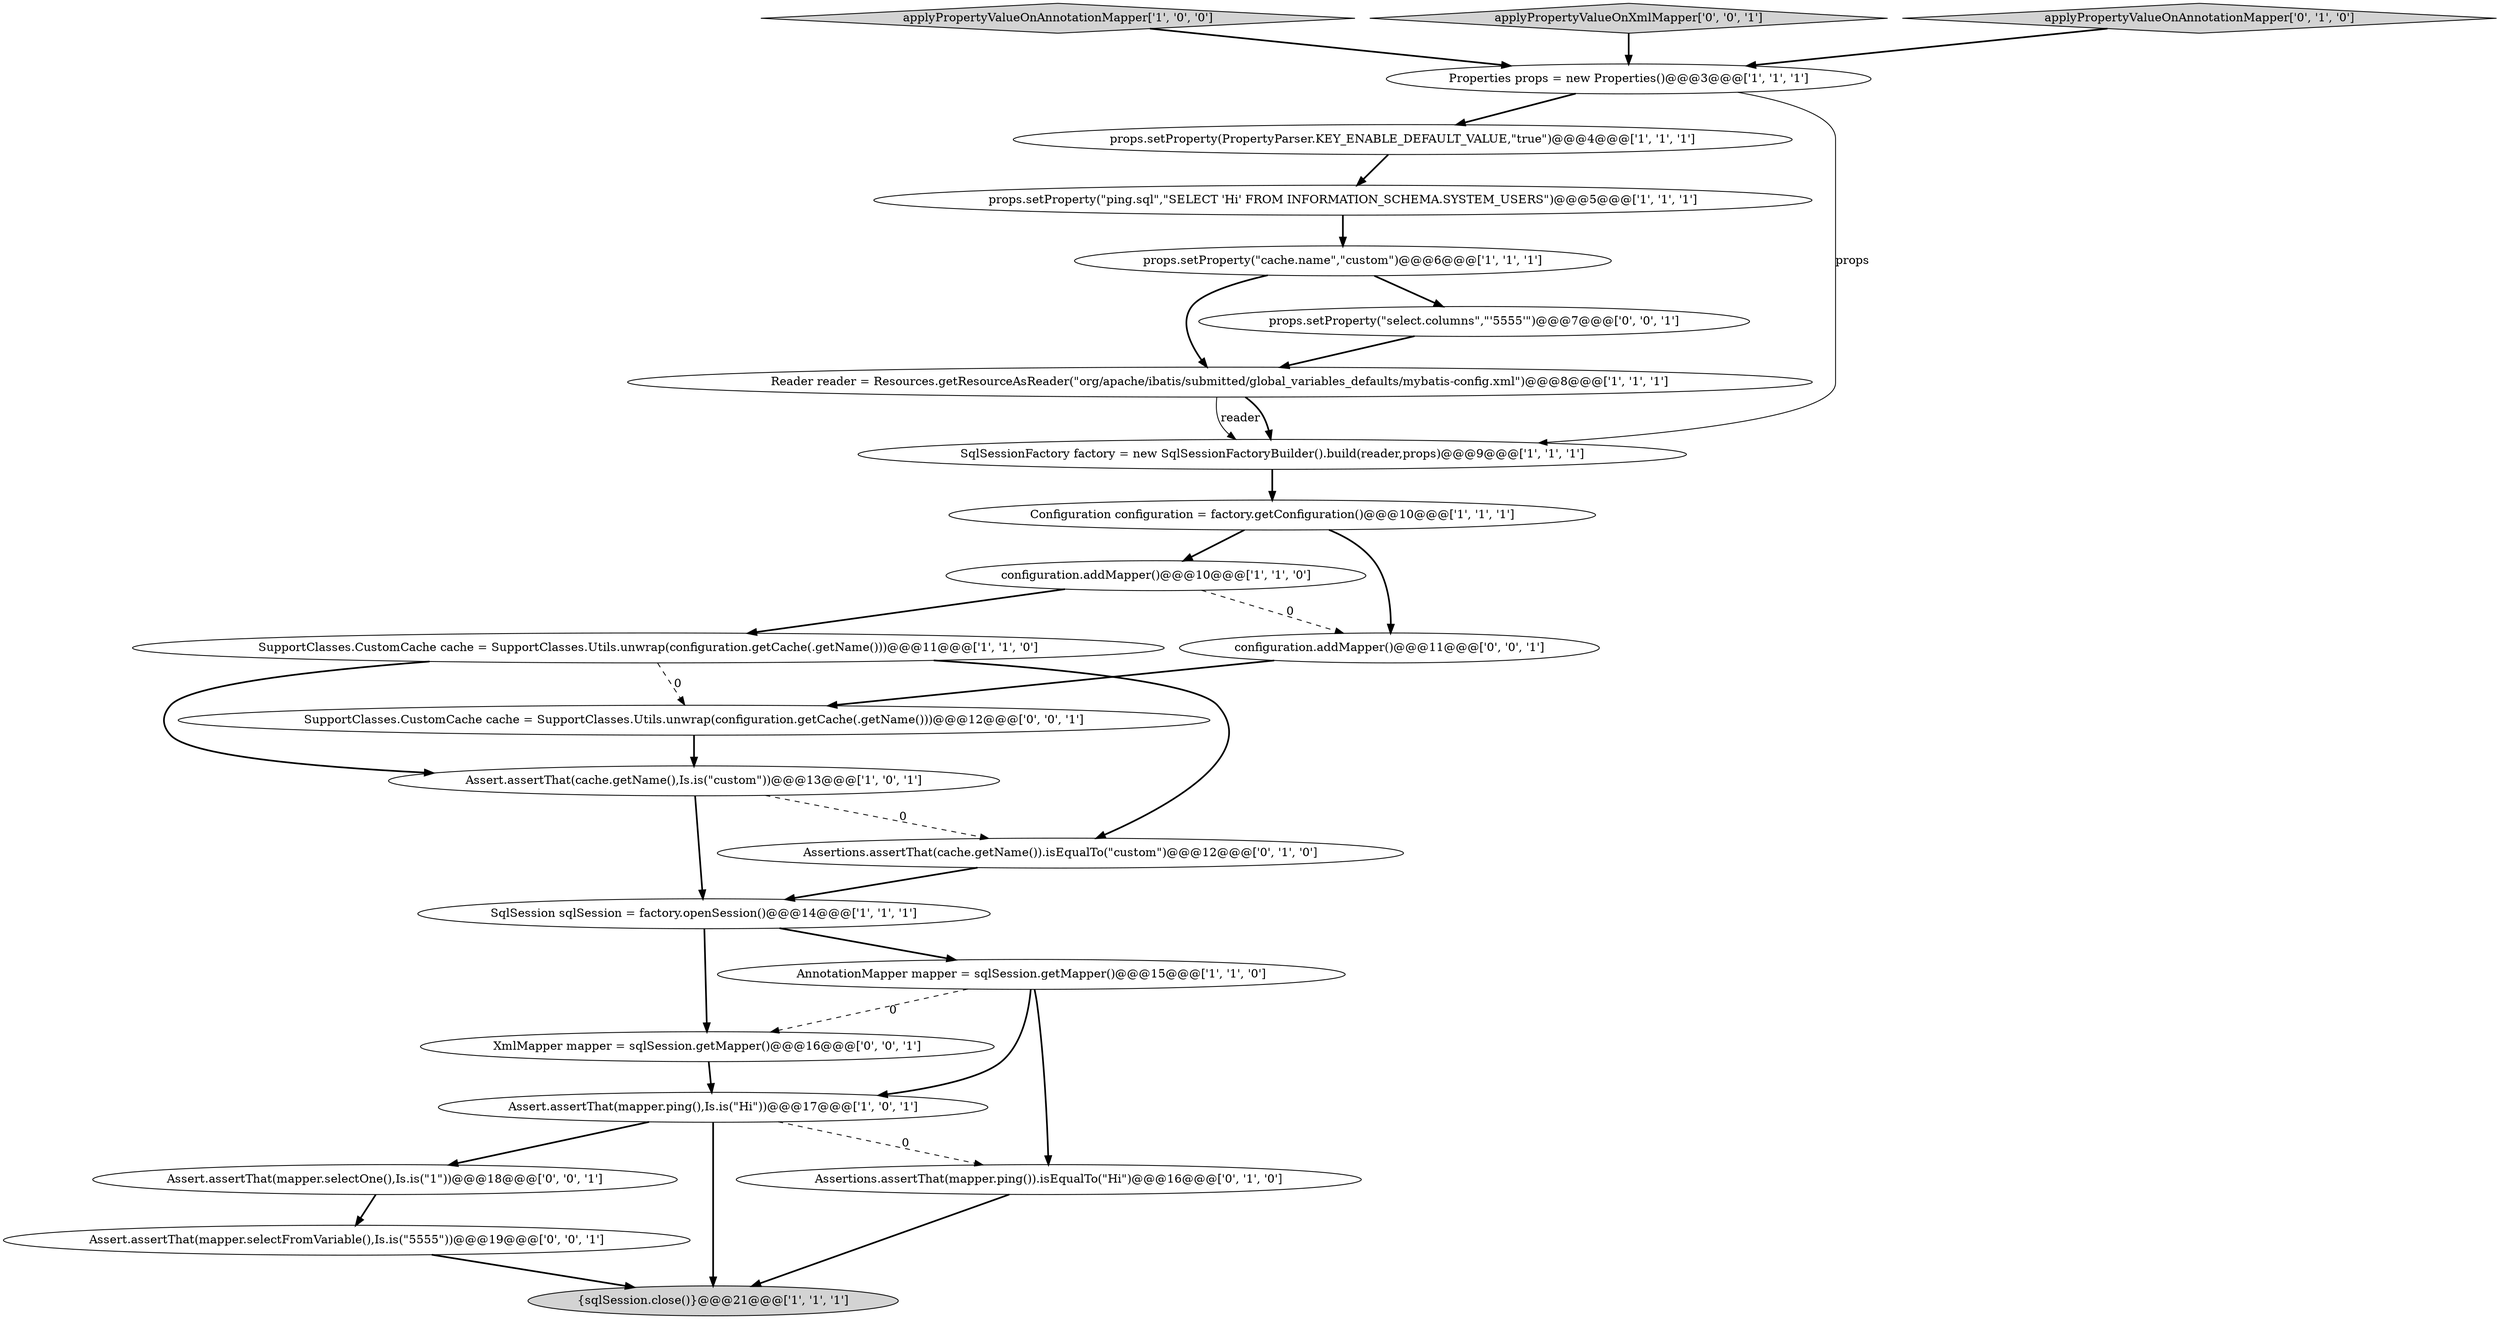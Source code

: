 digraph {
9 [style = filled, label = "props.setProperty(\"ping.sql\",\"SELECT 'Hi' FROM INFORMATION_SCHEMA.SYSTEM_USERS\")@@@5@@@['1', '1', '1']", fillcolor = white, shape = ellipse image = "AAA0AAABBB1BBB"];
12 [style = filled, label = "{sqlSession.close()}@@@21@@@['1', '1', '1']", fillcolor = lightgray, shape = ellipse image = "AAA0AAABBB1BBB"];
11 [style = filled, label = "configuration.addMapper()@@@10@@@['1', '1', '0']", fillcolor = white, shape = ellipse image = "AAA0AAABBB1BBB"];
6 [style = filled, label = "props.setProperty(PropertyParser.KEY_ENABLE_DEFAULT_VALUE,\"true\")@@@4@@@['1', '1', '1']", fillcolor = white, shape = ellipse image = "AAA0AAABBB1BBB"];
10 [style = filled, label = "Assert.assertThat(mapper.ping(),Is.is(\"Hi\"))@@@17@@@['1', '0', '1']", fillcolor = white, shape = ellipse image = "AAA0AAABBB1BBB"];
7 [style = filled, label = "SupportClasses.CustomCache cache = SupportClasses.Utils.unwrap(configuration.getCache(.getName()))@@@11@@@['1', '1', '0']", fillcolor = white, shape = ellipse image = "AAA0AAABBB1BBB"];
21 [style = filled, label = "configuration.addMapper()@@@11@@@['0', '0', '1']", fillcolor = white, shape = ellipse image = "AAA0AAABBB3BBB"];
13 [style = filled, label = "applyPropertyValueOnAnnotationMapper['1', '0', '0']", fillcolor = lightgray, shape = diamond image = "AAA0AAABBB1BBB"];
22 [style = filled, label = "SupportClasses.CustomCache cache = SupportClasses.Utils.unwrap(configuration.getCache(.getName()))@@@12@@@['0', '0', '1']", fillcolor = white, shape = ellipse image = "AAA0AAABBB3BBB"];
18 [style = filled, label = "applyPropertyValueOnXmlMapper['0', '0', '1']", fillcolor = lightgray, shape = diamond image = "AAA0AAABBB3BBB"];
20 [style = filled, label = "Assert.assertThat(mapper.selectFromVariable(),Is.is(\"5555\"))@@@19@@@['0', '0', '1']", fillcolor = white, shape = ellipse image = "AAA0AAABBB3BBB"];
23 [style = filled, label = "props.setProperty(\"select.columns\",\"'5555'\")@@@7@@@['0', '0', '1']", fillcolor = white, shape = ellipse image = "AAA0AAABBB3BBB"];
14 [style = filled, label = "Reader reader = Resources.getResourceAsReader(\"org/apache/ibatis/submitted/global_variables_defaults/mybatis-config.xml\")@@@8@@@['1', '1', '1']", fillcolor = white, shape = ellipse image = "AAA0AAABBB1BBB"];
8 [style = filled, label = "Assert.assertThat(cache.getName(),Is.is(\"custom\"))@@@13@@@['1', '0', '1']", fillcolor = white, shape = ellipse image = "AAA0AAABBB1BBB"];
2 [style = filled, label = "SqlSession sqlSession = factory.openSession()@@@14@@@['1', '1', '1']", fillcolor = white, shape = ellipse image = "AAA0AAABBB1BBB"];
5 [style = filled, label = "Configuration configuration = factory.getConfiguration()@@@10@@@['1', '1', '1']", fillcolor = white, shape = ellipse image = "AAA0AAABBB1BBB"];
3 [style = filled, label = "props.setProperty(\"cache.name\",\"custom\")@@@6@@@['1', '1', '1']", fillcolor = white, shape = ellipse image = "AAA0AAABBB1BBB"];
4 [style = filled, label = "AnnotationMapper mapper = sqlSession.getMapper()@@@15@@@['1', '1', '0']", fillcolor = white, shape = ellipse image = "AAA0AAABBB1BBB"];
24 [style = filled, label = "Assert.assertThat(mapper.selectOne(),Is.is(\"1\"))@@@18@@@['0', '0', '1']", fillcolor = white, shape = ellipse image = "AAA0AAABBB3BBB"];
0 [style = filled, label = "Properties props = new Properties()@@@3@@@['1', '1', '1']", fillcolor = white, shape = ellipse image = "AAA0AAABBB1BBB"];
19 [style = filled, label = "XmlMapper mapper = sqlSession.getMapper()@@@16@@@['0', '0', '1']", fillcolor = white, shape = ellipse image = "AAA0AAABBB3BBB"];
17 [style = filled, label = "applyPropertyValueOnAnnotationMapper['0', '1', '0']", fillcolor = lightgray, shape = diamond image = "AAA0AAABBB2BBB"];
1 [style = filled, label = "SqlSessionFactory factory = new SqlSessionFactoryBuilder().build(reader,props)@@@9@@@['1', '1', '1']", fillcolor = white, shape = ellipse image = "AAA0AAABBB1BBB"];
16 [style = filled, label = "Assertions.assertThat(mapper.ping()).isEqualTo(\"Hi\")@@@16@@@['0', '1', '0']", fillcolor = white, shape = ellipse image = "AAA1AAABBB2BBB"];
15 [style = filled, label = "Assertions.assertThat(cache.getName()).isEqualTo(\"custom\")@@@12@@@['0', '1', '0']", fillcolor = white, shape = ellipse image = "AAA1AAABBB2BBB"];
0->6 [style = bold, label=""];
3->14 [style = bold, label=""];
7->8 [style = bold, label=""];
22->8 [style = bold, label=""];
2->4 [style = bold, label=""];
19->10 [style = bold, label=""];
10->24 [style = bold, label=""];
14->1 [style = solid, label="reader"];
21->22 [style = bold, label=""];
4->16 [style = bold, label=""];
13->0 [style = bold, label=""];
24->20 [style = bold, label=""];
9->3 [style = bold, label=""];
11->21 [style = dashed, label="0"];
15->2 [style = bold, label=""];
11->7 [style = bold, label=""];
6->9 [style = bold, label=""];
10->12 [style = bold, label=""];
14->1 [style = bold, label=""];
16->12 [style = bold, label=""];
3->23 [style = bold, label=""];
2->19 [style = bold, label=""];
10->16 [style = dashed, label="0"];
8->2 [style = bold, label=""];
5->21 [style = bold, label=""];
5->11 [style = bold, label=""];
7->22 [style = dashed, label="0"];
8->15 [style = dashed, label="0"];
23->14 [style = bold, label=""];
4->10 [style = bold, label=""];
0->1 [style = solid, label="props"];
7->15 [style = bold, label=""];
4->19 [style = dashed, label="0"];
20->12 [style = bold, label=""];
17->0 [style = bold, label=""];
18->0 [style = bold, label=""];
1->5 [style = bold, label=""];
}
